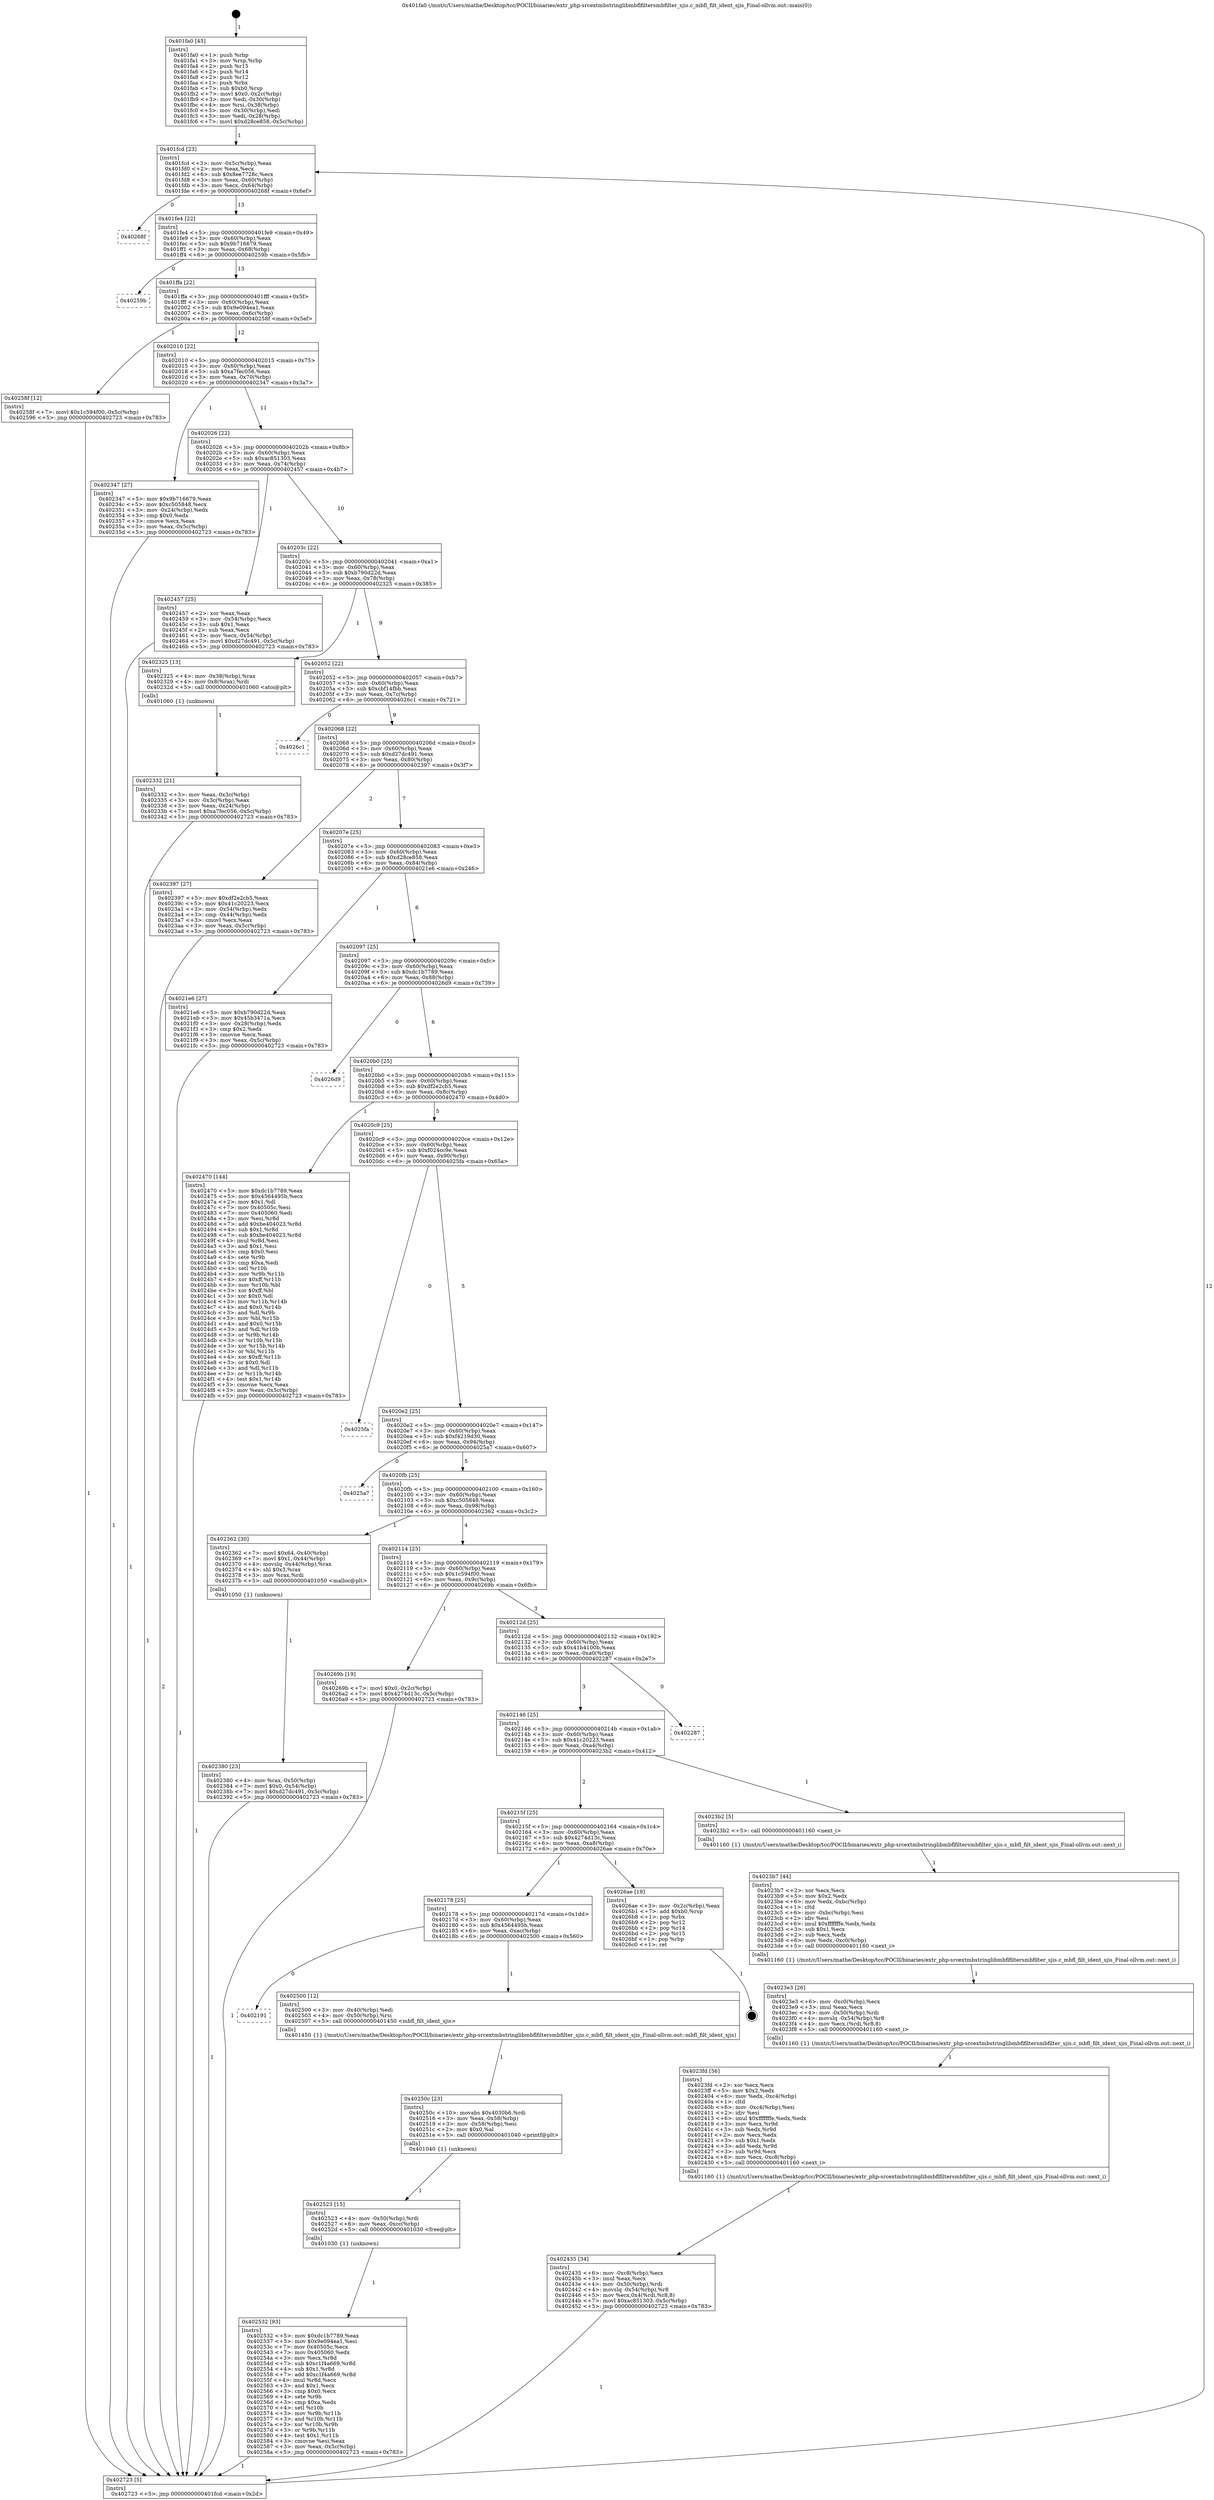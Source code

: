 digraph "0x401fa0" {
  label = "0x401fa0 (/mnt/c/Users/mathe/Desktop/tcc/POCII/binaries/extr_php-srcextmbstringlibmbflfiltersmbfilter_sjis.c_mbfl_filt_ident_sjis_Final-ollvm.out::main(0))"
  labelloc = "t"
  node[shape=record]

  Entry [label="",width=0.3,height=0.3,shape=circle,fillcolor=black,style=filled]
  "0x401fcd" [label="{
     0x401fcd [23]\l
     | [instrs]\l
     &nbsp;&nbsp;0x401fcd \<+3\>: mov -0x5c(%rbp),%eax\l
     &nbsp;&nbsp;0x401fd0 \<+2\>: mov %eax,%ecx\l
     &nbsp;&nbsp;0x401fd2 \<+6\>: sub $0x8ee7728c,%ecx\l
     &nbsp;&nbsp;0x401fd8 \<+3\>: mov %eax,-0x60(%rbp)\l
     &nbsp;&nbsp;0x401fdb \<+3\>: mov %ecx,-0x64(%rbp)\l
     &nbsp;&nbsp;0x401fde \<+6\>: je 000000000040268f \<main+0x6ef\>\l
  }"]
  "0x40268f" [label="{
     0x40268f\l
  }", style=dashed]
  "0x401fe4" [label="{
     0x401fe4 [22]\l
     | [instrs]\l
     &nbsp;&nbsp;0x401fe4 \<+5\>: jmp 0000000000401fe9 \<main+0x49\>\l
     &nbsp;&nbsp;0x401fe9 \<+3\>: mov -0x60(%rbp),%eax\l
     &nbsp;&nbsp;0x401fec \<+5\>: sub $0x9b716679,%eax\l
     &nbsp;&nbsp;0x401ff1 \<+3\>: mov %eax,-0x68(%rbp)\l
     &nbsp;&nbsp;0x401ff4 \<+6\>: je 000000000040259b \<main+0x5fb\>\l
  }"]
  Exit [label="",width=0.3,height=0.3,shape=circle,fillcolor=black,style=filled,peripheries=2]
  "0x40259b" [label="{
     0x40259b\l
  }", style=dashed]
  "0x401ffa" [label="{
     0x401ffa [22]\l
     | [instrs]\l
     &nbsp;&nbsp;0x401ffa \<+5\>: jmp 0000000000401fff \<main+0x5f\>\l
     &nbsp;&nbsp;0x401fff \<+3\>: mov -0x60(%rbp),%eax\l
     &nbsp;&nbsp;0x402002 \<+5\>: sub $0x9e094ea1,%eax\l
     &nbsp;&nbsp;0x402007 \<+3\>: mov %eax,-0x6c(%rbp)\l
     &nbsp;&nbsp;0x40200a \<+6\>: je 000000000040258f \<main+0x5ef\>\l
  }"]
  "0x402532" [label="{
     0x402532 [93]\l
     | [instrs]\l
     &nbsp;&nbsp;0x402532 \<+5\>: mov $0xdc1b7789,%eax\l
     &nbsp;&nbsp;0x402537 \<+5\>: mov $0x9e094ea1,%esi\l
     &nbsp;&nbsp;0x40253c \<+7\>: mov 0x40505c,%ecx\l
     &nbsp;&nbsp;0x402543 \<+7\>: mov 0x405060,%edx\l
     &nbsp;&nbsp;0x40254a \<+3\>: mov %ecx,%r8d\l
     &nbsp;&nbsp;0x40254d \<+7\>: sub $0xc1f4a669,%r8d\l
     &nbsp;&nbsp;0x402554 \<+4\>: sub $0x1,%r8d\l
     &nbsp;&nbsp;0x402558 \<+7\>: add $0xc1f4a669,%r8d\l
     &nbsp;&nbsp;0x40255f \<+4\>: imul %r8d,%ecx\l
     &nbsp;&nbsp;0x402563 \<+3\>: and $0x1,%ecx\l
     &nbsp;&nbsp;0x402566 \<+3\>: cmp $0x0,%ecx\l
     &nbsp;&nbsp;0x402569 \<+4\>: sete %r9b\l
     &nbsp;&nbsp;0x40256d \<+3\>: cmp $0xa,%edx\l
     &nbsp;&nbsp;0x402570 \<+4\>: setl %r10b\l
     &nbsp;&nbsp;0x402574 \<+3\>: mov %r9b,%r11b\l
     &nbsp;&nbsp;0x402577 \<+3\>: and %r10b,%r11b\l
     &nbsp;&nbsp;0x40257a \<+3\>: xor %r10b,%r9b\l
     &nbsp;&nbsp;0x40257d \<+3\>: or %r9b,%r11b\l
     &nbsp;&nbsp;0x402580 \<+4\>: test $0x1,%r11b\l
     &nbsp;&nbsp;0x402584 \<+3\>: cmovne %esi,%eax\l
     &nbsp;&nbsp;0x402587 \<+3\>: mov %eax,-0x5c(%rbp)\l
     &nbsp;&nbsp;0x40258a \<+5\>: jmp 0000000000402723 \<main+0x783\>\l
  }"]
  "0x40258f" [label="{
     0x40258f [12]\l
     | [instrs]\l
     &nbsp;&nbsp;0x40258f \<+7\>: movl $0x1c594f00,-0x5c(%rbp)\l
     &nbsp;&nbsp;0x402596 \<+5\>: jmp 0000000000402723 \<main+0x783\>\l
  }"]
  "0x402010" [label="{
     0x402010 [22]\l
     | [instrs]\l
     &nbsp;&nbsp;0x402010 \<+5\>: jmp 0000000000402015 \<main+0x75\>\l
     &nbsp;&nbsp;0x402015 \<+3\>: mov -0x60(%rbp),%eax\l
     &nbsp;&nbsp;0x402018 \<+5\>: sub $0xa7fec056,%eax\l
     &nbsp;&nbsp;0x40201d \<+3\>: mov %eax,-0x70(%rbp)\l
     &nbsp;&nbsp;0x402020 \<+6\>: je 0000000000402347 \<main+0x3a7\>\l
  }"]
  "0x402523" [label="{
     0x402523 [15]\l
     | [instrs]\l
     &nbsp;&nbsp;0x402523 \<+4\>: mov -0x50(%rbp),%rdi\l
     &nbsp;&nbsp;0x402527 \<+6\>: mov %eax,-0xcc(%rbp)\l
     &nbsp;&nbsp;0x40252d \<+5\>: call 0000000000401030 \<free@plt\>\l
     | [calls]\l
     &nbsp;&nbsp;0x401030 \{1\} (unknown)\l
  }"]
  "0x402347" [label="{
     0x402347 [27]\l
     | [instrs]\l
     &nbsp;&nbsp;0x402347 \<+5\>: mov $0x9b716679,%eax\l
     &nbsp;&nbsp;0x40234c \<+5\>: mov $0xc505848,%ecx\l
     &nbsp;&nbsp;0x402351 \<+3\>: mov -0x24(%rbp),%edx\l
     &nbsp;&nbsp;0x402354 \<+3\>: cmp $0x0,%edx\l
     &nbsp;&nbsp;0x402357 \<+3\>: cmove %ecx,%eax\l
     &nbsp;&nbsp;0x40235a \<+3\>: mov %eax,-0x5c(%rbp)\l
     &nbsp;&nbsp;0x40235d \<+5\>: jmp 0000000000402723 \<main+0x783\>\l
  }"]
  "0x402026" [label="{
     0x402026 [22]\l
     | [instrs]\l
     &nbsp;&nbsp;0x402026 \<+5\>: jmp 000000000040202b \<main+0x8b\>\l
     &nbsp;&nbsp;0x40202b \<+3\>: mov -0x60(%rbp),%eax\l
     &nbsp;&nbsp;0x40202e \<+5\>: sub $0xac851303,%eax\l
     &nbsp;&nbsp;0x402033 \<+3\>: mov %eax,-0x74(%rbp)\l
     &nbsp;&nbsp;0x402036 \<+6\>: je 0000000000402457 \<main+0x4b7\>\l
  }"]
  "0x40250c" [label="{
     0x40250c [23]\l
     | [instrs]\l
     &nbsp;&nbsp;0x40250c \<+10\>: movabs $0x4030b6,%rdi\l
     &nbsp;&nbsp;0x402516 \<+3\>: mov %eax,-0x58(%rbp)\l
     &nbsp;&nbsp;0x402519 \<+3\>: mov -0x58(%rbp),%esi\l
     &nbsp;&nbsp;0x40251c \<+2\>: mov $0x0,%al\l
     &nbsp;&nbsp;0x40251e \<+5\>: call 0000000000401040 \<printf@plt\>\l
     | [calls]\l
     &nbsp;&nbsp;0x401040 \{1\} (unknown)\l
  }"]
  "0x402457" [label="{
     0x402457 [25]\l
     | [instrs]\l
     &nbsp;&nbsp;0x402457 \<+2\>: xor %eax,%eax\l
     &nbsp;&nbsp;0x402459 \<+3\>: mov -0x54(%rbp),%ecx\l
     &nbsp;&nbsp;0x40245c \<+3\>: sub $0x1,%eax\l
     &nbsp;&nbsp;0x40245f \<+2\>: sub %eax,%ecx\l
     &nbsp;&nbsp;0x402461 \<+3\>: mov %ecx,-0x54(%rbp)\l
     &nbsp;&nbsp;0x402464 \<+7\>: movl $0xd27dc491,-0x5c(%rbp)\l
     &nbsp;&nbsp;0x40246b \<+5\>: jmp 0000000000402723 \<main+0x783\>\l
  }"]
  "0x40203c" [label="{
     0x40203c [22]\l
     | [instrs]\l
     &nbsp;&nbsp;0x40203c \<+5\>: jmp 0000000000402041 \<main+0xa1\>\l
     &nbsp;&nbsp;0x402041 \<+3\>: mov -0x60(%rbp),%eax\l
     &nbsp;&nbsp;0x402044 \<+5\>: sub $0xb790d22d,%eax\l
     &nbsp;&nbsp;0x402049 \<+3\>: mov %eax,-0x78(%rbp)\l
     &nbsp;&nbsp;0x40204c \<+6\>: je 0000000000402325 \<main+0x385\>\l
  }"]
  "0x402191" [label="{
     0x402191\l
  }", style=dashed]
  "0x402325" [label="{
     0x402325 [13]\l
     | [instrs]\l
     &nbsp;&nbsp;0x402325 \<+4\>: mov -0x38(%rbp),%rax\l
     &nbsp;&nbsp;0x402329 \<+4\>: mov 0x8(%rax),%rdi\l
     &nbsp;&nbsp;0x40232d \<+5\>: call 0000000000401060 \<atoi@plt\>\l
     | [calls]\l
     &nbsp;&nbsp;0x401060 \{1\} (unknown)\l
  }"]
  "0x402052" [label="{
     0x402052 [22]\l
     | [instrs]\l
     &nbsp;&nbsp;0x402052 \<+5\>: jmp 0000000000402057 \<main+0xb7\>\l
     &nbsp;&nbsp;0x402057 \<+3\>: mov -0x60(%rbp),%eax\l
     &nbsp;&nbsp;0x40205a \<+5\>: sub $0xcbf14fbb,%eax\l
     &nbsp;&nbsp;0x40205f \<+3\>: mov %eax,-0x7c(%rbp)\l
     &nbsp;&nbsp;0x402062 \<+6\>: je 00000000004026c1 \<main+0x721\>\l
  }"]
  "0x402500" [label="{
     0x402500 [12]\l
     | [instrs]\l
     &nbsp;&nbsp;0x402500 \<+3\>: mov -0x40(%rbp),%edi\l
     &nbsp;&nbsp;0x402503 \<+4\>: mov -0x50(%rbp),%rsi\l
     &nbsp;&nbsp;0x402507 \<+5\>: call 0000000000401450 \<mbfl_filt_ident_sjis\>\l
     | [calls]\l
     &nbsp;&nbsp;0x401450 \{1\} (/mnt/c/Users/mathe/Desktop/tcc/POCII/binaries/extr_php-srcextmbstringlibmbflfiltersmbfilter_sjis.c_mbfl_filt_ident_sjis_Final-ollvm.out::mbfl_filt_ident_sjis)\l
  }"]
  "0x4026c1" [label="{
     0x4026c1\l
  }", style=dashed]
  "0x402068" [label="{
     0x402068 [22]\l
     | [instrs]\l
     &nbsp;&nbsp;0x402068 \<+5\>: jmp 000000000040206d \<main+0xcd\>\l
     &nbsp;&nbsp;0x40206d \<+3\>: mov -0x60(%rbp),%eax\l
     &nbsp;&nbsp;0x402070 \<+5\>: sub $0xd27dc491,%eax\l
     &nbsp;&nbsp;0x402075 \<+3\>: mov %eax,-0x80(%rbp)\l
     &nbsp;&nbsp;0x402078 \<+6\>: je 0000000000402397 \<main+0x3f7\>\l
  }"]
  "0x402178" [label="{
     0x402178 [25]\l
     | [instrs]\l
     &nbsp;&nbsp;0x402178 \<+5\>: jmp 000000000040217d \<main+0x1dd\>\l
     &nbsp;&nbsp;0x40217d \<+3\>: mov -0x60(%rbp),%eax\l
     &nbsp;&nbsp;0x402180 \<+5\>: sub $0x4564495b,%eax\l
     &nbsp;&nbsp;0x402185 \<+6\>: mov %eax,-0xac(%rbp)\l
     &nbsp;&nbsp;0x40218b \<+6\>: je 0000000000402500 \<main+0x560\>\l
  }"]
  "0x402397" [label="{
     0x402397 [27]\l
     | [instrs]\l
     &nbsp;&nbsp;0x402397 \<+5\>: mov $0xdf2e2cb5,%eax\l
     &nbsp;&nbsp;0x40239c \<+5\>: mov $0x41c20223,%ecx\l
     &nbsp;&nbsp;0x4023a1 \<+3\>: mov -0x54(%rbp),%edx\l
     &nbsp;&nbsp;0x4023a4 \<+3\>: cmp -0x44(%rbp),%edx\l
     &nbsp;&nbsp;0x4023a7 \<+3\>: cmovl %ecx,%eax\l
     &nbsp;&nbsp;0x4023aa \<+3\>: mov %eax,-0x5c(%rbp)\l
     &nbsp;&nbsp;0x4023ad \<+5\>: jmp 0000000000402723 \<main+0x783\>\l
  }"]
  "0x40207e" [label="{
     0x40207e [25]\l
     | [instrs]\l
     &nbsp;&nbsp;0x40207e \<+5\>: jmp 0000000000402083 \<main+0xe3\>\l
     &nbsp;&nbsp;0x402083 \<+3\>: mov -0x60(%rbp),%eax\l
     &nbsp;&nbsp;0x402086 \<+5\>: sub $0xd28ce858,%eax\l
     &nbsp;&nbsp;0x40208b \<+6\>: mov %eax,-0x84(%rbp)\l
     &nbsp;&nbsp;0x402091 \<+6\>: je 00000000004021e6 \<main+0x246\>\l
  }"]
  "0x4026ae" [label="{
     0x4026ae [19]\l
     | [instrs]\l
     &nbsp;&nbsp;0x4026ae \<+3\>: mov -0x2c(%rbp),%eax\l
     &nbsp;&nbsp;0x4026b1 \<+7\>: add $0xb0,%rsp\l
     &nbsp;&nbsp;0x4026b8 \<+1\>: pop %rbx\l
     &nbsp;&nbsp;0x4026b9 \<+2\>: pop %r12\l
     &nbsp;&nbsp;0x4026bb \<+2\>: pop %r14\l
     &nbsp;&nbsp;0x4026bd \<+2\>: pop %r15\l
     &nbsp;&nbsp;0x4026bf \<+1\>: pop %rbp\l
     &nbsp;&nbsp;0x4026c0 \<+1\>: ret\l
  }"]
  "0x4021e6" [label="{
     0x4021e6 [27]\l
     | [instrs]\l
     &nbsp;&nbsp;0x4021e6 \<+5\>: mov $0xb790d22d,%eax\l
     &nbsp;&nbsp;0x4021eb \<+5\>: mov $0x45b3471a,%ecx\l
     &nbsp;&nbsp;0x4021f0 \<+3\>: mov -0x28(%rbp),%edx\l
     &nbsp;&nbsp;0x4021f3 \<+3\>: cmp $0x2,%edx\l
     &nbsp;&nbsp;0x4021f6 \<+3\>: cmovne %ecx,%eax\l
     &nbsp;&nbsp;0x4021f9 \<+3\>: mov %eax,-0x5c(%rbp)\l
     &nbsp;&nbsp;0x4021fc \<+5\>: jmp 0000000000402723 \<main+0x783\>\l
  }"]
  "0x402097" [label="{
     0x402097 [25]\l
     | [instrs]\l
     &nbsp;&nbsp;0x402097 \<+5\>: jmp 000000000040209c \<main+0xfc\>\l
     &nbsp;&nbsp;0x40209c \<+3\>: mov -0x60(%rbp),%eax\l
     &nbsp;&nbsp;0x40209f \<+5\>: sub $0xdc1b7789,%eax\l
     &nbsp;&nbsp;0x4020a4 \<+6\>: mov %eax,-0x88(%rbp)\l
     &nbsp;&nbsp;0x4020aa \<+6\>: je 00000000004026d9 \<main+0x739\>\l
  }"]
  "0x402723" [label="{
     0x402723 [5]\l
     | [instrs]\l
     &nbsp;&nbsp;0x402723 \<+5\>: jmp 0000000000401fcd \<main+0x2d\>\l
  }"]
  "0x401fa0" [label="{
     0x401fa0 [45]\l
     | [instrs]\l
     &nbsp;&nbsp;0x401fa0 \<+1\>: push %rbp\l
     &nbsp;&nbsp;0x401fa1 \<+3\>: mov %rsp,%rbp\l
     &nbsp;&nbsp;0x401fa4 \<+2\>: push %r15\l
     &nbsp;&nbsp;0x401fa6 \<+2\>: push %r14\l
     &nbsp;&nbsp;0x401fa8 \<+2\>: push %r12\l
     &nbsp;&nbsp;0x401faa \<+1\>: push %rbx\l
     &nbsp;&nbsp;0x401fab \<+7\>: sub $0xb0,%rsp\l
     &nbsp;&nbsp;0x401fb2 \<+7\>: movl $0x0,-0x2c(%rbp)\l
     &nbsp;&nbsp;0x401fb9 \<+3\>: mov %edi,-0x30(%rbp)\l
     &nbsp;&nbsp;0x401fbc \<+4\>: mov %rsi,-0x38(%rbp)\l
     &nbsp;&nbsp;0x401fc0 \<+3\>: mov -0x30(%rbp),%edi\l
     &nbsp;&nbsp;0x401fc3 \<+3\>: mov %edi,-0x28(%rbp)\l
     &nbsp;&nbsp;0x401fc6 \<+7\>: movl $0xd28ce858,-0x5c(%rbp)\l
  }"]
  "0x402332" [label="{
     0x402332 [21]\l
     | [instrs]\l
     &nbsp;&nbsp;0x402332 \<+3\>: mov %eax,-0x3c(%rbp)\l
     &nbsp;&nbsp;0x402335 \<+3\>: mov -0x3c(%rbp),%eax\l
     &nbsp;&nbsp;0x402338 \<+3\>: mov %eax,-0x24(%rbp)\l
     &nbsp;&nbsp;0x40233b \<+7\>: movl $0xa7fec056,-0x5c(%rbp)\l
     &nbsp;&nbsp;0x402342 \<+5\>: jmp 0000000000402723 \<main+0x783\>\l
  }"]
  "0x402435" [label="{
     0x402435 [34]\l
     | [instrs]\l
     &nbsp;&nbsp;0x402435 \<+6\>: mov -0xc8(%rbp),%ecx\l
     &nbsp;&nbsp;0x40243b \<+3\>: imul %eax,%ecx\l
     &nbsp;&nbsp;0x40243e \<+4\>: mov -0x50(%rbp),%rdi\l
     &nbsp;&nbsp;0x402442 \<+4\>: movslq -0x54(%rbp),%r8\l
     &nbsp;&nbsp;0x402446 \<+5\>: mov %ecx,0x4(%rdi,%r8,8)\l
     &nbsp;&nbsp;0x40244b \<+7\>: movl $0xac851303,-0x5c(%rbp)\l
     &nbsp;&nbsp;0x402452 \<+5\>: jmp 0000000000402723 \<main+0x783\>\l
  }"]
  "0x4026d9" [label="{
     0x4026d9\l
  }", style=dashed]
  "0x4020b0" [label="{
     0x4020b0 [25]\l
     | [instrs]\l
     &nbsp;&nbsp;0x4020b0 \<+5\>: jmp 00000000004020b5 \<main+0x115\>\l
     &nbsp;&nbsp;0x4020b5 \<+3\>: mov -0x60(%rbp),%eax\l
     &nbsp;&nbsp;0x4020b8 \<+5\>: sub $0xdf2e2cb5,%eax\l
     &nbsp;&nbsp;0x4020bd \<+6\>: mov %eax,-0x8c(%rbp)\l
     &nbsp;&nbsp;0x4020c3 \<+6\>: je 0000000000402470 \<main+0x4d0\>\l
  }"]
  "0x4023fd" [label="{
     0x4023fd [56]\l
     | [instrs]\l
     &nbsp;&nbsp;0x4023fd \<+2\>: xor %ecx,%ecx\l
     &nbsp;&nbsp;0x4023ff \<+5\>: mov $0x2,%edx\l
     &nbsp;&nbsp;0x402404 \<+6\>: mov %edx,-0xc4(%rbp)\l
     &nbsp;&nbsp;0x40240a \<+1\>: cltd\l
     &nbsp;&nbsp;0x40240b \<+6\>: mov -0xc4(%rbp),%esi\l
     &nbsp;&nbsp;0x402411 \<+2\>: idiv %esi\l
     &nbsp;&nbsp;0x402413 \<+6\>: imul $0xfffffffe,%edx,%edx\l
     &nbsp;&nbsp;0x402419 \<+3\>: mov %ecx,%r9d\l
     &nbsp;&nbsp;0x40241c \<+3\>: sub %edx,%r9d\l
     &nbsp;&nbsp;0x40241f \<+2\>: mov %ecx,%edx\l
     &nbsp;&nbsp;0x402421 \<+3\>: sub $0x1,%edx\l
     &nbsp;&nbsp;0x402424 \<+3\>: add %edx,%r9d\l
     &nbsp;&nbsp;0x402427 \<+3\>: sub %r9d,%ecx\l
     &nbsp;&nbsp;0x40242a \<+6\>: mov %ecx,-0xc8(%rbp)\l
     &nbsp;&nbsp;0x402430 \<+5\>: call 0000000000401160 \<next_i\>\l
     | [calls]\l
     &nbsp;&nbsp;0x401160 \{1\} (/mnt/c/Users/mathe/Desktop/tcc/POCII/binaries/extr_php-srcextmbstringlibmbflfiltersmbfilter_sjis.c_mbfl_filt_ident_sjis_Final-ollvm.out::next_i)\l
  }"]
  "0x402470" [label="{
     0x402470 [144]\l
     | [instrs]\l
     &nbsp;&nbsp;0x402470 \<+5\>: mov $0xdc1b7789,%eax\l
     &nbsp;&nbsp;0x402475 \<+5\>: mov $0x4564495b,%ecx\l
     &nbsp;&nbsp;0x40247a \<+2\>: mov $0x1,%dl\l
     &nbsp;&nbsp;0x40247c \<+7\>: mov 0x40505c,%esi\l
     &nbsp;&nbsp;0x402483 \<+7\>: mov 0x405060,%edi\l
     &nbsp;&nbsp;0x40248a \<+3\>: mov %esi,%r8d\l
     &nbsp;&nbsp;0x40248d \<+7\>: add $0xbe404023,%r8d\l
     &nbsp;&nbsp;0x402494 \<+4\>: sub $0x1,%r8d\l
     &nbsp;&nbsp;0x402498 \<+7\>: sub $0xbe404023,%r8d\l
     &nbsp;&nbsp;0x40249f \<+4\>: imul %r8d,%esi\l
     &nbsp;&nbsp;0x4024a3 \<+3\>: and $0x1,%esi\l
     &nbsp;&nbsp;0x4024a6 \<+3\>: cmp $0x0,%esi\l
     &nbsp;&nbsp;0x4024a9 \<+4\>: sete %r9b\l
     &nbsp;&nbsp;0x4024ad \<+3\>: cmp $0xa,%edi\l
     &nbsp;&nbsp;0x4024b0 \<+4\>: setl %r10b\l
     &nbsp;&nbsp;0x4024b4 \<+3\>: mov %r9b,%r11b\l
     &nbsp;&nbsp;0x4024b7 \<+4\>: xor $0xff,%r11b\l
     &nbsp;&nbsp;0x4024bb \<+3\>: mov %r10b,%bl\l
     &nbsp;&nbsp;0x4024be \<+3\>: xor $0xff,%bl\l
     &nbsp;&nbsp;0x4024c1 \<+3\>: xor $0x0,%dl\l
     &nbsp;&nbsp;0x4024c4 \<+3\>: mov %r11b,%r14b\l
     &nbsp;&nbsp;0x4024c7 \<+4\>: and $0x0,%r14b\l
     &nbsp;&nbsp;0x4024cb \<+3\>: and %dl,%r9b\l
     &nbsp;&nbsp;0x4024ce \<+3\>: mov %bl,%r15b\l
     &nbsp;&nbsp;0x4024d1 \<+4\>: and $0x0,%r15b\l
     &nbsp;&nbsp;0x4024d5 \<+3\>: and %dl,%r10b\l
     &nbsp;&nbsp;0x4024d8 \<+3\>: or %r9b,%r14b\l
     &nbsp;&nbsp;0x4024db \<+3\>: or %r10b,%r15b\l
     &nbsp;&nbsp;0x4024de \<+3\>: xor %r15b,%r14b\l
     &nbsp;&nbsp;0x4024e1 \<+3\>: or %bl,%r11b\l
     &nbsp;&nbsp;0x4024e4 \<+4\>: xor $0xff,%r11b\l
     &nbsp;&nbsp;0x4024e8 \<+3\>: or $0x0,%dl\l
     &nbsp;&nbsp;0x4024eb \<+3\>: and %dl,%r11b\l
     &nbsp;&nbsp;0x4024ee \<+3\>: or %r11b,%r14b\l
     &nbsp;&nbsp;0x4024f1 \<+4\>: test $0x1,%r14b\l
     &nbsp;&nbsp;0x4024f5 \<+3\>: cmovne %ecx,%eax\l
     &nbsp;&nbsp;0x4024f8 \<+3\>: mov %eax,-0x5c(%rbp)\l
     &nbsp;&nbsp;0x4024fb \<+5\>: jmp 0000000000402723 \<main+0x783\>\l
  }"]
  "0x4020c9" [label="{
     0x4020c9 [25]\l
     | [instrs]\l
     &nbsp;&nbsp;0x4020c9 \<+5\>: jmp 00000000004020ce \<main+0x12e\>\l
     &nbsp;&nbsp;0x4020ce \<+3\>: mov -0x60(%rbp),%eax\l
     &nbsp;&nbsp;0x4020d1 \<+5\>: sub $0xf024cc9e,%eax\l
     &nbsp;&nbsp;0x4020d6 \<+6\>: mov %eax,-0x90(%rbp)\l
     &nbsp;&nbsp;0x4020dc \<+6\>: je 00000000004025fa \<main+0x65a\>\l
  }"]
  "0x4023e3" [label="{
     0x4023e3 [26]\l
     | [instrs]\l
     &nbsp;&nbsp;0x4023e3 \<+6\>: mov -0xc0(%rbp),%ecx\l
     &nbsp;&nbsp;0x4023e9 \<+3\>: imul %eax,%ecx\l
     &nbsp;&nbsp;0x4023ec \<+4\>: mov -0x50(%rbp),%rdi\l
     &nbsp;&nbsp;0x4023f0 \<+4\>: movslq -0x54(%rbp),%r8\l
     &nbsp;&nbsp;0x4023f4 \<+4\>: mov %ecx,(%rdi,%r8,8)\l
     &nbsp;&nbsp;0x4023f8 \<+5\>: call 0000000000401160 \<next_i\>\l
     | [calls]\l
     &nbsp;&nbsp;0x401160 \{1\} (/mnt/c/Users/mathe/Desktop/tcc/POCII/binaries/extr_php-srcextmbstringlibmbflfiltersmbfilter_sjis.c_mbfl_filt_ident_sjis_Final-ollvm.out::next_i)\l
  }"]
  "0x4025fa" [label="{
     0x4025fa\l
  }", style=dashed]
  "0x4020e2" [label="{
     0x4020e2 [25]\l
     | [instrs]\l
     &nbsp;&nbsp;0x4020e2 \<+5\>: jmp 00000000004020e7 \<main+0x147\>\l
     &nbsp;&nbsp;0x4020e7 \<+3\>: mov -0x60(%rbp),%eax\l
     &nbsp;&nbsp;0x4020ea \<+5\>: sub $0xf4219d30,%eax\l
     &nbsp;&nbsp;0x4020ef \<+6\>: mov %eax,-0x94(%rbp)\l
     &nbsp;&nbsp;0x4020f5 \<+6\>: je 00000000004025a7 \<main+0x607\>\l
  }"]
  "0x4023b7" [label="{
     0x4023b7 [44]\l
     | [instrs]\l
     &nbsp;&nbsp;0x4023b7 \<+2\>: xor %ecx,%ecx\l
     &nbsp;&nbsp;0x4023b9 \<+5\>: mov $0x2,%edx\l
     &nbsp;&nbsp;0x4023be \<+6\>: mov %edx,-0xbc(%rbp)\l
     &nbsp;&nbsp;0x4023c4 \<+1\>: cltd\l
     &nbsp;&nbsp;0x4023c5 \<+6\>: mov -0xbc(%rbp),%esi\l
     &nbsp;&nbsp;0x4023cb \<+2\>: idiv %esi\l
     &nbsp;&nbsp;0x4023cd \<+6\>: imul $0xfffffffe,%edx,%edx\l
     &nbsp;&nbsp;0x4023d3 \<+3\>: sub $0x1,%ecx\l
     &nbsp;&nbsp;0x4023d6 \<+2\>: sub %ecx,%edx\l
     &nbsp;&nbsp;0x4023d8 \<+6\>: mov %edx,-0xc0(%rbp)\l
     &nbsp;&nbsp;0x4023de \<+5\>: call 0000000000401160 \<next_i\>\l
     | [calls]\l
     &nbsp;&nbsp;0x401160 \{1\} (/mnt/c/Users/mathe/Desktop/tcc/POCII/binaries/extr_php-srcextmbstringlibmbflfiltersmbfilter_sjis.c_mbfl_filt_ident_sjis_Final-ollvm.out::next_i)\l
  }"]
  "0x4025a7" [label="{
     0x4025a7\l
  }", style=dashed]
  "0x4020fb" [label="{
     0x4020fb [25]\l
     | [instrs]\l
     &nbsp;&nbsp;0x4020fb \<+5\>: jmp 0000000000402100 \<main+0x160\>\l
     &nbsp;&nbsp;0x402100 \<+3\>: mov -0x60(%rbp),%eax\l
     &nbsp;&nbsp;0x402103 \<+5\>: sub $0xc505848,%eax\l
     &nbsp;&nbsp;0x402108 \<+6\>: mov %eax,-0x98(%rbp)\l
     &nbsp;&nbsp;0x40210e \<+6\>: je 0000000000402362 \<main+0x3c2\>\l
  }"]
  "0x40215f" [label="{
     0x40215f [25]\l
     | [instrs]\l
     &nbsp;&nbsp;0x40215f \<+5\>: jmp 0000000000402164 \<main+0x1c4\>\l
     &nbsp;&nbsp;0x402164 \<+3\>: mov -0x60(%rbp),%eax\l
     &nbsp;&nbsp;0x402167 \<+5\>: sub $0x4274d13c,%eax\l
     &nbsp;&nbsp;0x40216c \<+6\>: mov %eax,-0xa8(%rbp)\l
     &nbsp;&nbsp;0x402172 \<+6\>: je 00000000004026ae \<main+0x70e\>\l
  }"]
  "0x402362" [label="{
     0x402362 [30]\l
     | [instrs]\l
     &nbsp;&nbsp;0x402362 \<+7\>: movl $0x64,-0x40(%rbp)\l
     &nbsp;&nbsp;0x402369 \<+7\>: movl $0x1,-0x44(%rbp)\l
     &nbsp;&nbsp;0x402370 \<+4\>: movslq -0x44(%rbp),%rax\l
     &nbsp;&nbsp;0x402374 \<+4\>: shl $0x3,%rax\l
     &nbsp;&nbsp;0x402378 \<+3\>: mov %rax,%rdi\l
     &nbsp;&nbsp;0x40237b \<+5\>: call 0000000000401050 \<malloc@plt\>\l
     | [calls]\l
     &nbsp;&nbsp;0x401050 \{1\} (unknown)\l
  }"]
  "0x402114" [label="{
     0x402114 [25]\l
     | [instrs]\l
     &nbsp;&nbsp;0x402114 \<+5\>: jmp 0000000000402119 \<main+0x179\>\l
     &nbsp;&nbsp;0x402119 \<+3\>: mov -0x60(%rbp),%eax\l
     &nbsp;&nbsp;0x40211c \<+5\>: sub $0x1c594f00,%eax\l
     &nbsp;&nbsp;0x402121 \<+6\>: mov %eax,-0x9c(%rbp)\l
     &nbsp;&nbsp;0x402127 \<+6\>: je 000000000040269b \<main+0x6fb\>\l
  }"]
  "0x402380" [label="{
     0x402380 [23]\l
     | [instrs]\l
     &nbsp;&nbsp;0x402380 \<+4\>: mov %rax,-0x50(%rbp)\l
     &nbsp;&nbsp;0x402384 \<+7\>: movl $0x0,-0x54(%rbp)\l
     &nbsp;&nbsp;0x40238b \<+7\>: movl $0xd27dc491,-0x5c(%rbp)\l
     &nbsp;&nbsp;0x402392 \<+5\>: jmp 0000000000402723 \<main+0x783\>\l
  }"]
  "0x4023b2" [label="{
     0x4023b2 [5]\l
     | [instrs]\l
     &nbsp;&nbsp;0x4023b2 \<+5\>: call 0000000000401160 \<next_i\>\l
     | [calls]\l
     &nbsp;&nbsp;0x401160 \{1\} (/mnt/c/Users/mathe/Desktop/tcc/POCII/binaries/extr_php-srcextmbstringlibmbflfiltersmbfilter_sjis.c_mbfl_filt_ident_sjis_Final-ollvm.out::next_i)\l
  }"]
  "0x40269b" [label="{
     0x40269b [19]\l
     | [instrs]\l
     &nbsp;&nbsp;0x40269b \<+7\>: movl $0x0,-0x2c(%rbp)\l
     &nbsp;&nbsp;0x4026a2 \<+7\>: movl $0x4274d13c,-0x5c(%rbp)\l
     &nbsp;&nbsp;0x4026a9 \<+5\>: jmp 0000000000402723 \<main+0x783\>\l
  }"]
  "0x40212d" [label="{
     0x40212d [25]\l
     | [instrs]\l
     &nbsp;&nbsp;0x40212d \<+5\>: jmp 0000000000402132 \<main+0x192\>\l
     &nbsp;&nbsp;0x402132 \<+3\>: mov -0x60(%rbp),%eax\l
     &nbsp;&nbsp;0x402135 \<+5\>: sub $0x41b4100b,%eax\l
     &nbsp;&nbsp;0x40213a \<+6\>: mov %eax,-0xa0(%rbp)\l
     &nbsp;&nbsp;0x402140 \<+6\>: je 0000000000402287 \<main+0x2e7\>\l
  }"]
  "0x402146" [label="{
     0x402146 [25]\l
     | [instrs]\l
     &nbsp;&nbsp;0x402146 \<+5\>: jmp 000000000040214b \<main+0x1ab\>\l
     &nbsp;&nbsp;0x40214b \<+3\>: mov -0x60(%rbp),%eax\l
     &nbsp;&nbsp;0x40214e \<+5\>: sub $0x41c20223,%eax\l
     &nbsp;&nbsp;0x402153 \<+6\>: mov %eax,-0xa4(%rbp)\l
     &nbsp;&nbsp;0x402159 \<+6\>: je 00000000004023b2 \<main+0x412\>\l
  }"]
  "0x402287" [label="{
     0x402287\l
  }", style=dashed]
  Entry -> "0x401fa0" [label=" 1"]
  "0x401fcd" -> "0x40268f" [label=" 0"]
  "0x401fcd" -> "0x401fe4" [label=" 13"]
  "0x4026ae" -> Exit [label=" 1"]
  "0x401fe4" -> "0x40259b" [label=" 0"]
  "0x401fe4" -> "0x401ffa" [label=" 13"]
  "0x40269b" -> "0x402723" [label=" 1"]
  "0x401ffa" -> "0x40258f" [label=" 1"]
  "0x401ffa" -> "0x402010" [label=" 12"]
  "0x40258f" -> "0x402723" [label=" 1"]
  "0x402010" -> "0x402347" [label=" 1"]
  "0x402010" -> "0x402026" [label=" 11"]
  "0x402532" -> "0x402723" [label=" 1"]
  "0x402026" -> "0x402457" [label=" 1"]
  "0x402026" -> "0x40203c" [label=" 10"]
  "0x402523" -> "0x402532" [label=" 1"]
  "0x40203c" -> "0x402325" [label=" 1"]
  "0x40203c" -> "0x402052" [label=" 9"]
  "0x40250c" -> "0x402523" [label=" 1"]
  "0x402052" -> "0x4026c1" [label=" 0"]
  "0x402052" -> "0x402068" [label=" 9"]
  "0x402500" -> "0x40250c" [label=" 1"]
  "0x402068" -> "0x402397" [label=" 2"]
  "0x402068" -> "0x40207e" [label=" 7"]
  "0x402178" -> "0x402500" [label=" 1"]
  "0x40207e" -> "0x4021e6" [label=" 1"]
  "0x40207e" -> "0x402097" [label=" 6"]
  "0x4021e6" -> "0x402723" [label=" 1"]
  "0x401fa0" -> "0x401fcd" [label=" 1"]
  "0x402723" -> "0x401fcd" [label=" 12"]
  "0x402325" -> "0x402332" [label=" 1"]
  "0x402332" -> "0x402723" [label=" 1"]
  "0x402347" -> "0x402723" [label=" 1"]
  "0x402178" -> "0x402191" [label=" 0"]
  "0x402097" -> "0x4026d9" [label=" 0"]
  "0x402097" -> "0x4020b0" [label=" 6"]
  "0x40215f" -> "0x4026ae" [label=" 1"]
  "0x4020b0" -> "0x402470" [label=" 1"]
  "0x4020b0" -> "0x4020c9" [label=" 5"]
  "0x40215f" -> "0x402178" [label=" 1"]
  "0x4020c9" -> "0x4025fa" [label=" 0"]
  "0x4020c9" -> "0x4020e2" [label=" 5"]
  "0x402470" -> "0x402723" [label=" 1"]
  "0x4020e2" -> "0x4025a7" [label=" 0"]
  "0x4020e2" -> "0x4020fb" [label=" 5"]
  "0x402457" -> "0x402723" [label=" 1"]
  "0x4020fb" -> "0x402362" [label=" 1"]
  "0x4020fb" -> "0x402114" [label=" 4"]
  "0x402362" -> "0x402380" [label=" 1"]
  "0x402380" -> "0x402723" [label=" 1"]
  "0x402397" -> "0x402723" [label=" 2"]
  "0x402435" -> "0x402723" [label=" 1"]
  "0x402114" -> "0x40269b" [label=" 1"]
  "0x402114" -> "0x40212d" [label=" 3"]
  "0x4023fd" -> "0x402435" [label=" 1"]
  "0x40212d" -> "0x402287" [label=" 0"]
  "0x40212d" -> "0x402146" [label=" 3"]
  "0x4023e3" -> "0x4023fd" [label=" 1"]
  "0x402146" -> "0x4023b2" [label=" 1"]
  "0x402146" -> "0x40215f" [label=" 2"]
  "0x4023b2" -> "0x4023b7" [label=" 1"]
  "0x4023b7" -> "0x4023e3" [label=" 1"]
}
